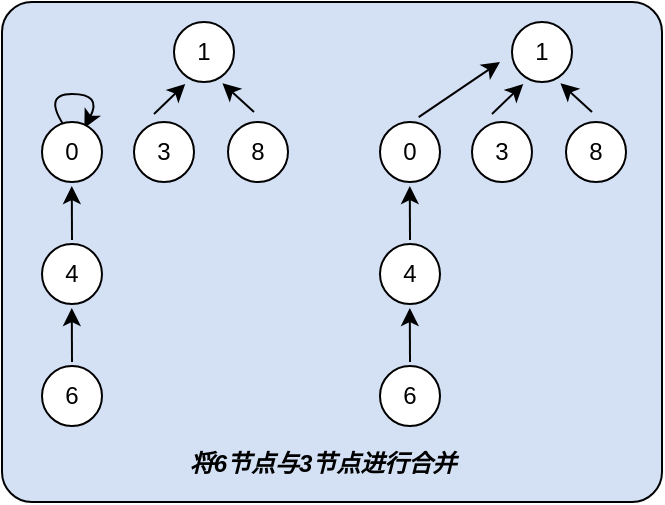 <mxfile version="16.0.3" type="device"><diagram id="3XoA87S8Y0r6EEvWptWL" name="Page-1"><mxGraphModel dx="716" dy="339" grid="1" gridSize="10" guides="1" tooltips="1" connect="1" arrows="1" fold="1" page="1" pageScale="1" pageWidth="827" pageHeight="1169" math="0" shadow="0"><root><mxCell id="0"/><mxCell id="1" parent="0"/><mxCell id="G0AkbwggPDg4hx7AynOu-1" value="" style="rounded=1;whiteSpace=wrap;html=1;arcSize=6;fillColor=#D4E1F5;" vertex="1" parent="1"><mxGeometry x="130" y="110" width="330" height="250" as="geometry"/></mxCell><mxCell id="G0AkbwggPDg4hx7AynOu-2" value="" style="curved=1;endArrow=classic;html=1;rounded=0;exitX=0.394;exitY=0.098;exitDx=0;exitDy=0;entryX=0.706;entryY=0.1;entryDx=0;entryDy=0;entryPerimeter=0;exitPerimeter=0;" edge="1" parent="1" source="G0AkbwggPDg4hx7AynOu-3" target="G0AkbwggPDg4hx7AynOu-3"><mxGeometry width="50" height="50" relative="1" as="geometry"><mxPoint x="107.5" y="200" as="sourcePoint"/><mxPoint x="157.5" y="150" as="targetPoint"/><Array as="points"><mxPoint x="150" y="156"/><mxPoint x="180" y="156"/></Array></mxGeometry></mxCell><mxCell id="G0AkbwggPDg4hx7AynOu-3" value="0" style="ellipse;whiteSpace=wrap;html=1;aspect=fixed;" vertex="1" parent="1"><mxGeometry x="150" y="170" width="30" height="30" as="geometry"/></mxCell><mxCell id="G0AkbwggPDg4hx7AynOu-6" value="6" style="ellipse;whiteSpace=wrap;html=1;aspect=fixed;" vertex="1" parent="1"><mxGeometry x="150" y="292" width="30" height="30" as="geometry"/></mxCell><mxCell id="G0AkbwggPDg4hx7AynOu-9" value="" style="endArrow=classic;html=1;rounded=0;" edge="1" parent="1"><mxGeometry width="50" height="50" relative="1" as="geometry"><mxPoint x="165" y="290" as="sourcePoint"/><mxPoint x="164.89" y="263" as="targetPoint"/></mxGeometry></mxCell><mxCell id="G0AkbwggPDg4hx7AynOu-10" value="4" style="ellipse;whiteSpace=wrap;html=1;aspect=fixed;" vertex="1" parent="1"><mxGeometry x="150" y="231" width="30" height="30" as="geometry"/></mxCell><mxCell id="G0AkbwggPDg4hx7AynOu-11" value="" style="endArrow=classic;html=1;rounded=0;" edge="1" parent="1"><mxGeometry width="50" height="50" relative="1" as="geometry"><mxPoint x="165" y="229" as="sourcePoint"/><mxPoint x="164.89" y="202" as="targetPoint"/></mxGeometry></mxCell><mxCell id="G0AkbwggPDg4hx7AynOu-12" value="1" style="ellipse;whiteSpace=wrap;html=1;aspect=fixed;" vertex="1" parent="1"><mxGeometry x="216" y="120" width="30" height="30" as="geometry"/></mxCell><mxCell id="G0AkbwggPDg4hx7AynOu-14" value="3" style="ellipse;whiteSpace=wrap;html=1;aspect=fixed;" vertex="1" parent="1"><mxGeometry x="196" y="170" width="30" height="30" as="geometry"/></mxCell><mxCell id="G0AkbwggPDg4hx7AynOu-15" value="8" style="ellipse;whiteSpace=wrap;html=1;aspect=fixed;" vertex="1" parent="1"><mxGeometry x="243" y="170" width="30" height="30" as="geometry"/></mxCell><mxCell id="G0AkbwggPDg4hx7AynOu-16" value="" style="endArrow=classic;html=1;rounded=0;entryX=0.188;entryY=1.032;entryDx=0;entryDy=0;entryPerimeter=0;" edge="1" parent="1" target="G0AkbwggPDg4hx7AynOu-12"><mxGeometry width="50" height="50" relative="1" as="geometry"><mxPoint x="206" y="166" as="sourcePoint"/><mxPoint x="170.89" y="149" as="targetPoint"/></mxGeometry></mxCell><mxCell id="G0AkbwggPDg4hx7AynOu-17" value="" style="endArrow=classic;html=1;rounded=0;entryX=0.807;entryY=1.019;entryDx=0;entryDy=0;entryPerimeter=0;" edge="1" parent="1" target="G0AkbwggPDg4hx7AynOu-12"><mxGeometry width="50" height="50" relative="1" as="geometry"><mxPoint x="256" y="165" as="sourcePoint"/><mxPoint x="246" y="136" as="targetPoint"/></mxGeometry></mxCell><mxCell id="G0AkbwggPDg4hx7AynOu-19" value="0" style="ellipse;whiteSpace=wrap;html=1;aspect=fixed;" vertex="1" parent="1"><mxGeometry x="319" y="170" width="30" height="30" as="geometry"/></mxCell><mxCell id="G0AkbwggPDg4hx7AynOu-20" value="6" style="ellipse;whiteSpace=wrap;html=1;aspect=fixed;" vertex="1" parent="1"><mxGeometry x="319" y="292" width="30" height="30" as="geometry"/></mxCell><mxCell id="G0AkbwggPDg4hx7AynOu-21" value="" style="endArrow=classic;html=1;rounded=0;" edge="1" parent="1"><mxGeometry width="50" height="50" relative="1" as="geometry"><mxPoint x="334" y="290" as="sourcePoint"/><mxPoint x="333.89" y="263" as="targetPoint"/></mxGeometry></mxCell><mxCell id="G0AkbwggPDg4hx7AynOu-22" value="4" style="ellipse;whiteSpace=wrap;html=1;aspect=fixed;" vertex="1" parent="1"><mxGeometry x="319" y="231" width="30" height="30" as="geometry"/></mxCell><mxCell id="G0AkbwggPDg4hx7AynOu-23" value="" style="endArrow=classic;html=1;rounded=0;" edge="1" parent="1"><mxGeometry width="50" height="50" relative="1" as="geometry"><mxPoint x="334" y="229" as="sourcePoint"/><mxPoint x="333.89" y="202" as="targetPoint"/></mxGeometry></mxCell><mxCell id="G0AkbwggPDg4hx7AynOu-24" value="1" style="ellipse;whiteSpace=wrap;html=1;aspect=fixed;" vertex="1" parent="1"><mxGeometry x="385" y="120" width="30" height="30" as="geometry"/></mxCell><mxCell id="G0AkbwggPDg4hx7AynOu-25" value="3" style="ellipse;whiteSpace=wrap;html=1;aspect=fixed;" vertex="1" parent="1"><mxGeometry x="365" y="170" width="30" height="30" as="geometry"/></mxCell><mxCell id="G0AkbwggPDg4hx7AynOu-26" value="8" style="ellipse;whiteSpace=wrap;html=1;aspect=fixed;" vertex="1" parent="1"><mxGeometry x="412" y="170" width="30" height="30" as="geometry"/></mxCell><mxCell id="G0AkbwggPDg4hx7AynOu-27" value="" style="endArrow=classic;html=1;rounded=0;entryX=0.188;entryY=1.032;entryDx=0;entryDy=0;entryPerimeter=0;" edge="1" parent="1" target="G0AkbwggPDg4hx7AynOu-24"><mxGeometry width="50" height="50" relative="1" as="geometry"><mxPoint x="375" y="166" as="sourcePoint"/><mxPoint x="339.89" y="149" as="targetPoint"/></mxGeometry></mxCell><mxCell id="G0AkbwggPDg4hx7AynOu-28" value="" style="endArrow=classic;html=1;rounded=0;entryX=0.807;entryY=1.019;entryDx=0;entryDy=0;entryPerimeter=0;" edge="1" parent="1" target="G0AkbwggPDg4hx7AynOu-24"><mxGeometry width="50" height="50" relative="1" as="geometry"><mxPoint x="425" y="165" as="sourcePoint"/><mxPoint x="415" y="136" as="targetPoint"/></mxGeometry></mxCell><mxCell id="G0AkbwggPDg4hx7AynOu-29" value="" style="endArrow=classic;html=1;rounded=0;exitX=0.645;exitY=-0.082;exitDx=0;exitDy=0;exitPerimeter=0;" edge="1" parent="1" source="G0AkbwggPDg4hx7AynOu-19"><mxGeometry width="50" height="50" relative="1" as="geometry"><mxPoint x="349" y="160" as="sourcePoint"/><mxPoint x="379" y="140" as="targetPoint"/></mxGeometry></mxCell><mxCell id="G0AkbwggPDg4hx7AynOu-30" value="&lt;i&gt;&lt;b&gt;将6节点与3节点进行合并&lt;/b&gt;&lt;/i&gt;" style="text;html=1;strokeColor=none;fillColor=none;align=center;verticalAlign=middle;whiteSpace=wrap;rounded=0;" vertex="1" parent="1"><mxGeometry x="191.5" y="326" width="197" height="30" as="geometry"/></mxCell></root></mxGraphModel></diagram></mxfile>